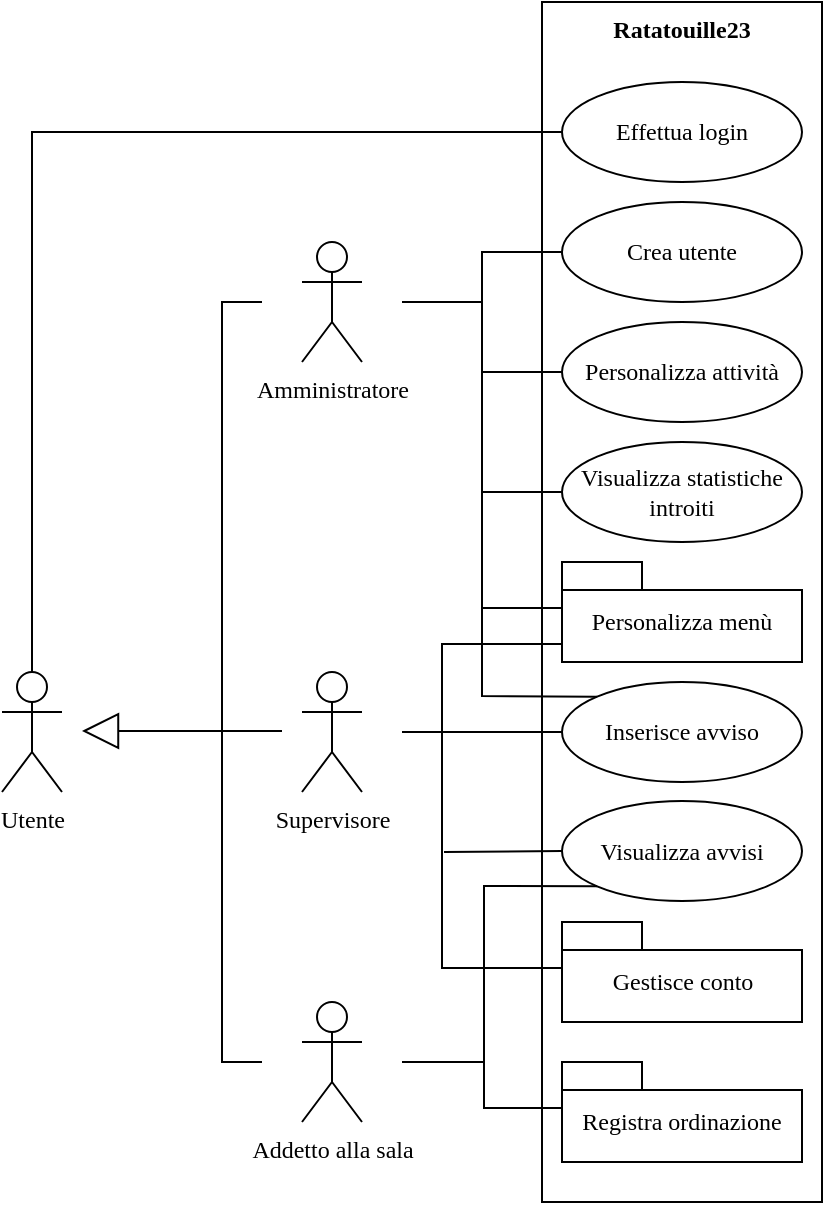 <mxfile version="20.6.0" type="github"><diagram id="rihFKbFQS7ymL9tZtBED" name="Pagina-1"><mxGraphModel dx="830" dy="431" grid="1" gridSize="10" guides="1" tooltips="1" connect="1" arrows="1" fold="1" page="1" pageScale="1" pageWidth="827" pageHeight="1169" math="0" shadow="0"><root><mxCell id="0"/><mxCell id="1" parent="0"/><mxCell id="1pOGXTMVqo3v8-MuPryq-1" value="Utente" style="shape=umlActor;verticalLabelPosition=bottom;verticalAlign=top;html=1;fontFamily=Verdana;" parent="1" vertex="1"><mxGeometry x="209" y="495" width="30" height="60" as="geometry"/></mxCell><mxCell id="1pOGXTMVqo3v8-MuPryq-2" value="Supervisore" style="shape=umlActor;verticalLabelPosition=bottom;verticalAlign=top;html=1;fontFamily=Verdana;" parent="1" vertex="1"><mxGeometry x="359" y="495" width="30" height="60" as="geometry"/></mxCell><mxCell id="1pOGXTMVqo3v8-MuPryq-3" value="" style="endArrow=block;endSize=16;endFill=0;html=1;rounded=0;fontFamily=Verdana;" parent="1" edge="1"><mxGeometry width="160" relative="1" as="geometry"><mxPoint x="349" y="524.5" as="sourcePoint"/><mxPoint x="249" y="524.5" as="targetPoint"/><Array as="points"/></mxGeometry></mxCell><mxCell id="1pOGXTMVqo3v8-MuPryq-4" value="Amministratore" style="shape=umlActor;verticalLabelPosition=bottom;verticalAlign=top;html=1;fontFamily=Verdana;" parent="1" vertex="1"><mxGeometry x="359" y="280" width="30" height="60" as="geometry"/></mxCell><mxCell id="1pOGXTMVqo3v8-MuPryq-5" value="" style="endArrow=none;html=1;rounded=0;fontFamily=Verdana;" parent="1" edge="1"><mxGeometry width="50" height="50" relative="1" as="geometry"><mxPoint x="319" y="460" as="sourcePoint"/><mxPoint x="339" y="310" as="targetPoint"/><Array as="points"><mxPoint x="319" y="310"/></Array></mxGeometry></mxCell><mxCell id="1pOGXTMVqo3v8-MuPryq-6" value="Addetto alla sala" style="shape=umlActor;verticalLabelPosition=bottom;verticalAlign=top;html=1;outlineConnect=0;fontFamily=Verdana;" parent="1" vertex="1"><mxGeometry x="359" y="660" width="30" height="60" as="geometry"/></mxCell><mxCell id="1pOGXTMVqo3v8-MuPryq-7" value="" style="endArrow=none;html=1;rounded=0;fontFamily=Verdana;" parent="1" edge="1"><mxGeometry width="50" height="50" relative="1" as="geometry"><mxPoint x="319" y="460" as="sourcePoint"/><mxPoint x="339" y="690" as="targetPoint"/><Array as="points"><mxPoint x="319" y="690"/></Array></mxGeometry></mxCell><mxCell id="1pOGXTMVqo3v8-MuPryq-8" value="" style="rounded=0;whiteSpace=wrap;html=1;fontFamily=Verdana;" parent="1" vertex="1"><mxGeometry x="479" y="160" width="140" height="600" as="geometry"/></mxCell><mxCell id="1pOGXTMVqo3v8-MuPryq-9" value="Effettua login" style="ellipse;whiteSpace=wrap;html=1;fontFamily=Verdana;" parent="1" vertex="1"><mxGeometry x="489" y="200" width="120" height="50" as="geometry"/></mxCell><mxCell id="1pOGXTMVqo3v8-MuPryq-10" value="Ratatouille23" style="text;align=center;fontStyle=1;verticalAlign=middle;spacingLeft=3;spacingRight=3;strokeColor=none;rotatable=0;points=[[0,0.5],[1,0.5]];portConstraint=eastwest;fontFamily=Verdana;" parent="1" vertex="1"><mxGeometry x="509" y="160" width="80" height="26" as="geometry"/></mxCell><mxCell id="1pOGXTMVqo3v8-MuPryq-11" value="Crea utente" style="ellipse;whiteSpace=wrap;html=1;fontFamily=Verdana;" parent="1" vertex="1"><mxGeometry x="489" y="260" width="120" height="50" as="geometry"/></mxCell><mxCell id="1pOGXTMVqo3v8-MuPryq-12" value="Personalizza attività" style="ellipse;whiteSpace=wrap;html=1;fontFamily=Verdana;" parent="1" vertex="1"><mxGeometry x="489" y="320" width="120" height="50" as="geometry"/></mxCell><mxCell id="1pOGXTMVqo3v8-MuPryq-13" value="Visualizza statistiche introiti" style="ellipse;whiteSpace=wrap;html=1;fontFamily=Verdana;fontStyle=0" parent="1" vertex="1"><mxGeometry x="489" y="380" width="120" height="50" as="geometry"/></mxCell><mxCell id="1pOGXTMVqo3v8-MuPryq-14" value="Inserisce avviso" style="ellipse;whiteSpace=wrap;html=1;fontFamily=Verdana;" parent="1" vertex="1"><mxGeometry x="489" y="500" width="120" height="50" as="geometry"/></mxCell><mxCell id="1pOGXTMVqo3v8-MuPryq-15" value="" style="endArrow=none;html=1;rounded=0;fontFamily=Verdana;exitX=0.5;exitY=0;exitDx=0;exitDy=0;exitPerimeter=0;entryX=0;entryY=0.5;entryDx=0;entryDy=0;" parent="1" source="1pOGXTMVqo3v8-MuPryq-1" target="1pOGXTMVqo3v8-MuPryq-9" edge="1"><mxGeometry width="50" height="50" relative="1" as="geometry"><mxPoint x="219" y="400" as="sourcePoint"/><mxPoint x="259" y="230" as="targetPoint"/><Array as="points"><mxPoint x="224" y="225"/></Array></mxGeometry></mxCell><mxCell id="1pOGXTMVqo3v8-MuPryq-16" value="Personalizza menù" style="shape=folder;fontStyle=0;spacingTop=10;tabWidth=40;tabHeight=14;tabPosition=left;html=1;fontFamily=Verdana;verticalAlign=middle;align=center;fillColor=default;gradientColor=none;whiteSpace=wrap;" parent="1" vertex="1"><mxGeometry x="489" y="440" width="120" height="50" as="geometry"/></mxCell><mxCell id="1pOGXTMVqo3v8-MuPryq-17" value="Gestisce conto" style="shape=folder;fontStyle=0;spacingTop=10;tabWidth=40;tabHeight=14;tabPosition=left;html=1;fontFamily=Verdana;fillColor=default;gradientColor=none;" parent="1" vertex="1"><mxGeometry x="489" y="620" width="120" height="50" as="geometry"/></mxCell><mxCell id="1pOGXTMVqo3v8-MuPryq-18" value="Registra ordinazione" style="shape=folder;fontStyle=0;spacingTop=10;tabWidth=40;tabHeight=14;tabPosition=left;html=1;fontFamily=Verdana;fillColor=default;gradientColor=none;whiteSpace=wrap;" parent="1" vertex="1"><mxGeometry x="489" y="690" width="120" height="50" as="geometry"/></mxCell><mxCell id="1pOGXTMVqo3v8-MuPryq-19" value="" style="endArrow=none;html=1;rounded=0;fontFamily=Verdana;entryX=0;entryY=0.5;entryDx=0;entryDy=0;" parent="1" target="1pOGXTMVqo3v8-MuPryq-11" edge="1"><mxGeometry width="50" height="50" relative="1" as="geometry"><mxPoint x="409" y="310" as="sourcePoint"/><mxPoint x="469" y="260" as="targetPoint"/><Array as="points"><mxPoint x="449" y="310"/><mxPoint x="449" y="285"/></Array></mxGeometry></mxCell><mxCell id="1pOGXTMVqo3v8-MuPryq-20" value="" style="endArrow=none;html=1;rounded=0;fontFamily=Verdana;entryX=0;entryY=0.5;entryDx=0;entryDy=0;" parent="1" target="1pOGXTMVqo3v8-MuPryq-12" edge="1"><mxGeometry width="50" height="50" relative="1" as="geometry"><mxPoint x="419" y="310" as="sourcePoint"/><mxPoint x="469" y="370" as="targetPoint"/><Array as="points"><mxPoint x="449" y="310"/><mxPoint x="449" y="345"/></Array></mxGeometry></mxCell><mxCell id="1pOGXTMVqo3v8-MuPryq-21" value="" style="endArrow=none;html=1;rounded=0;fontFamily=Verdana;entryX=0;entryY=0.5;entryDx=0;entryDy=0;" parent="1" target="1pOGXTMVqo3v8-MuPryq-13" edge="1"><mxGeometry width="50" height="50" relative="1" as="geometry"><mxPoint x="419" y="310" as="sourcePoint"/><mxPoint x="469" y="370" as="targetPoint"/><Array as="points"><mxPoint x="449" y="310"/><mxPoint x="449" y="405"/></Array></mxGeometry></mxCell><mxCell id="1pOGXTMVqo3v8-MuPryq-22" value="" style="endArrow=none;html=1;rounded=0;fontFamily=Verdana;entryX=0;entryY=0;entryDx=0;entryDy=23;entryPerimeter=0;" parent="1" target="1pOGXTMVqo3v8-MuPryq-16" edge="1"><mxGeometry width="50" height="50" relative="1" as="geometry"><mxPoint x="409" y="310" as="sourcePoint"/><mxPoint x="469" y="430" as="targetPoint"/><Array as="points"><mxPoint x="449" y="310"/><mxPoint x="449" y="463"/></Array></mxGeometry></mxCell><mxCell id="1pOGXTMVqo3v8-MuPryq-23" value="" style="endArrow=none;html=1;rounded=0;fontFamily=Verdana;entryX=0;entryY=0;entryDx=0;entryDy=41;entryPerimeter=0;" parent="1" target="1pOGXTMVqo3v8-MuPryq-16" edge="1"><mxGeometry width="50" height="50" relative="1" as="geometry"><mxPoint x="409" y="525" as="sourcePoint"/><mxPoint x="479" y="500" as="targetPoint"/><Array as="points"><mxPoint x="429" y="525"/><mxPoint x="429" y="481"/></Array></mxGeometry></mxCell><mxCell id="1pOGXTMVqo3v8-MuPryq-24" value="" style="endArrow=none;html=1;rounded=0;fontFamily=Verdana;entryX=0;entryY=0.5;entryDx=0;entryDy=0;" parent="1" target="1pOGXTMVqo3v8-MuPryq-14" edge="1"><mxGeometry width="50" height="50" relative="1" as="geometry"><mxPoint x="409" y="525" as="sourcePoint"/><mxPoint x="599" y="520" as="targetPoint"/><Array as="points"><mxPoint x="449" y="525"/></Array></mxGeometry></mxCell><mxCell id="1pOGXTMVqo3v8-MuPryq-25" value="" style="endArrow=none;html=1;rounded=0;fontFamily=Verdana;exitX=0;exitY=0;exitDx=0;exitDy=23;exitPerimeter=0;" parent="1" source="1pOGXTMVqo3v8-MuPryq-17" edge="1"><mxGeometry width="50" height="50" relative="1" as="geometry"><mxPoint x="549" y="650" as="sourcePoint"/><mxPoint x="429" y="525" as="targetPoint"/><Array as="points"><mxPoint x="429" y="643"/></Array></mxGeometry></mxCell><mxCell id="1pOGXTMVqo3v8-MuPryq-26" value="" style="endArrow=none;html=1;rounded=0;fontFamily=Verdana;entryX=0;entryY=0;entryDx=0;entryDy=23;entryPerimeter=0;" parent="1" target="1pOGXTMVqo3v8-MuPryq-18" edge="1"><mxGeometry width="50" height="50" relative="1" as="geometry"><mxPoint x="409" y="690" as="sourcePoint"/><mxPoint x="459" y="600" as="targetPoint"/><Array as="points"><mxPoint x="450" y="690"/><mxPoint x="450" y="713"/></Array></mxGeometry></mxCell><mxCell id="KcPmKXwX3LS7NMHXIjAY-1" value="" style="endArrow=none;html=1;rounded=0;exitX=0;exitY=0;exitDx=0;exitDy=0;fontFamily=Verdana;" edge="1" parent="1" source="1pOGXTMVqo3v8-MuPryq-14"><mxGeometry width="50" height="50" relative="1" as="geometry"><mxPoint x="449" y="530" as="sourcePoint"/><mxPoint x="449" y="460" as="targetPoint"/><Array as="points"><mxPoint x="449" y="507"/></Array></mxGeometry></mxCell><mxCell id="KcPmKXwX3LS7NMHXIjAY-2" value="Visualizza avvisi" style="ellipse;whiteSpace=wrap;html=1;fontFamily=Verdana;" vertex="1" parent="1"><mxGeometry x="489" y="559.5" width="120" height="50" as="geometry"/></mxCell><mxCell id="KcPmKXwX3LS7NMHXIjAY-3" value="" style="endArrow=none;html=1;rounded=0;entryX=0;entryY=0.5;entryDx=0;entryDy=0;fontFamily=Verdana;" edge="1" parent="1" target="KcPmKXwX3LS7NMHXIjAY-2"><mxGeometry width="50" height="50" relative="1" as="geometry"><mxPoint x="430" y="585" as="sourcePoint"/><mxPoint x="439" y="600" as="targetPoint"/></mxGeometry></mxCell><mxCell id="KcPmKXwX3LS7NMHXIjAY-4" value="" style="endArrow=none;html=1;rounded=0;entryX=0;entryY=1;entryDx=0;entryDy=0;fontFamily=Verdana;" edge="1" parent="1" target="KcPmKXwX3LS7NMHXIjAY-2"><mxGeometry width="50" height="50" relative="1" as="geometry"><mxPoint x="450" y="690" as="sourcePoint"/><mxPoint x="490" y="600" as="targetPoint"/><Array as="points"><mxPoint x="450" y="602"/></Array></mxGeometry></mxCell></root></mxGraphModel></diagram></mxfile>
